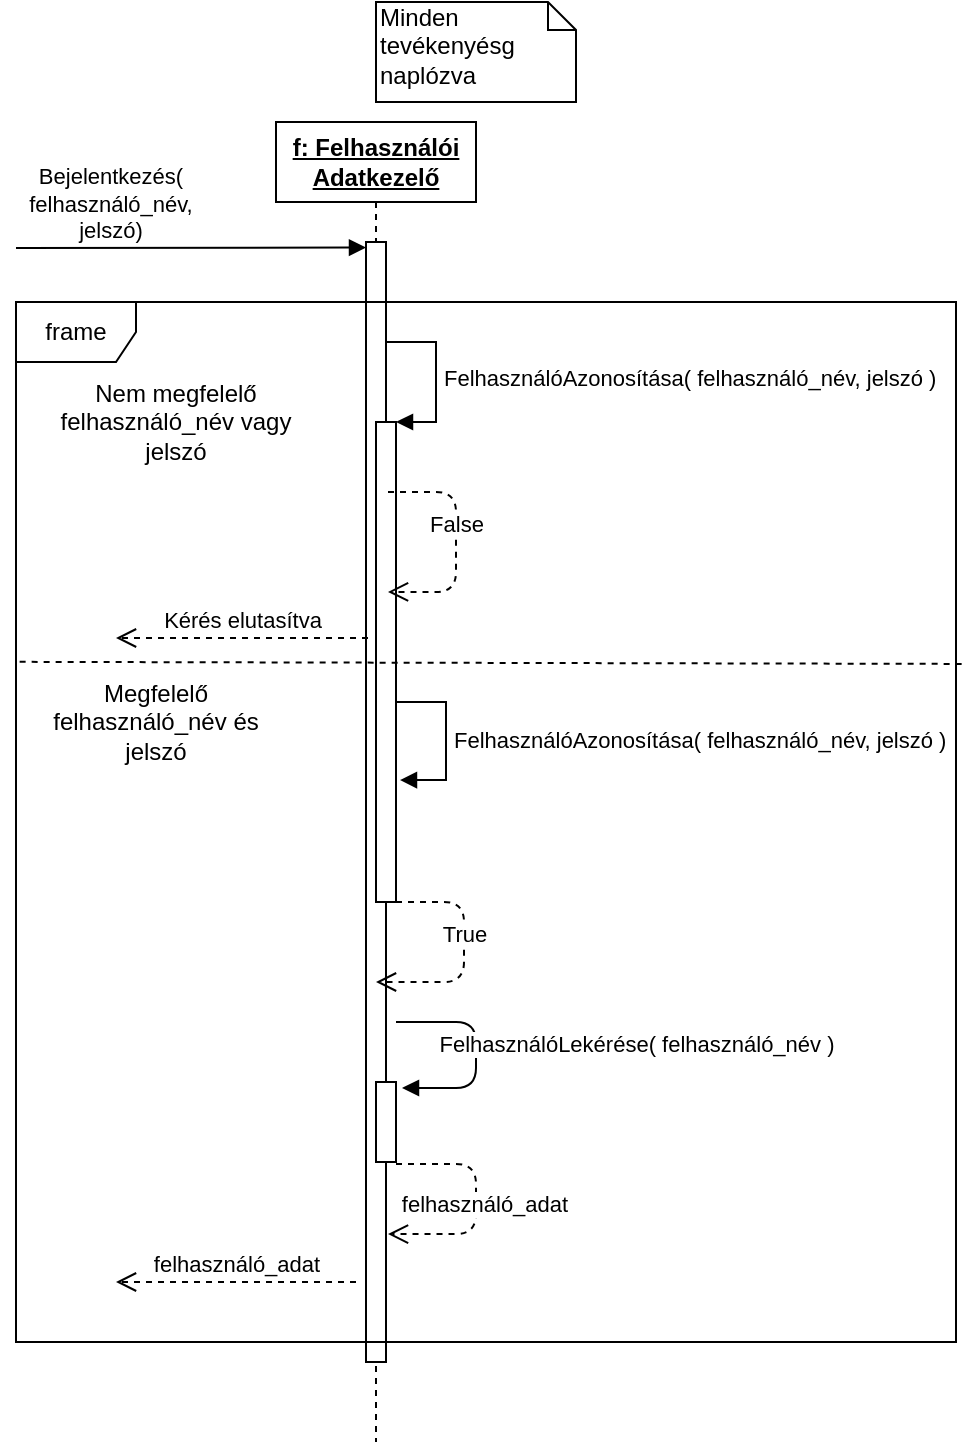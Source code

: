 <mxfile version="13.8.0" type="google"><diagram id="aZ4ASEEj4oPcHKY8g7m_" name="Page-1"><mxGraphModel dx="1422" dy="777" grid="1" gridSize="10" guides="1" tooltips="1" connect="1" arrows="1" fold="1" page="1" pageScale="1" pageWidth="827" pageHeight="1169" math="0" shadow="0"><root><mxCell id="0"/><mxCell id="1" parent="0"/><mxCell id="wyZaheLTL8pxxrvmlAxY-3" value="&lt;b&gt;&lt;u&gt;f: Felhasználói Adatkezelő&lt;/u&gt;&lt;/b&gt;" style="shape=umlLifeline;perimeter=lifelinePerimeter;whiteSpace=wrap;html=1;container=1;collapsible=0;recursiveResize=0;outlineConnect=0;" parent="1" vertex="1"><mxGeometry x="250" y="160" width="100" height="660" as="geometry"/></mxCell><mxCell id="wyZaheLTL8pxxrvmlAxY-4" value="" style="html=1;points=[];perimeter=orthogonalPerimeter;" parent="wyZaheLTL8pxxrvmlAxY-3" vertex="1"><mxGeometry x="45" y="60" width="10" height="560" as="geometry"/></mxCell><mxCell id="C5qgoS2UwsXb4MIN9jB9-20" value="felhasználó_adat" style="html=1;verticalAlign=bottom;endArrow=open;dashed=1;endSize=8;exitX=1;exitY=1.025;exitDx=0;exitDy=0;exitPerimeter=0;entryX=1.1;entryY=0.491;entryDx=0;entryDy=0;entryPerimeter=0;" parent="wyZaheLTL8pxxrvmlAxY-3" edge="1"><mxGeometry x="0.36" y="-12" relative="1" as="geometry"><mxPoint x="60" y="521" as="sourcePoint"/><mxPoint x="56" y="556.04" as="targetPoint"/><Array as="points"><mxPoint x="100" y="521"/><mxPoint x="100" y="556"/></Array><mxPoint x="10" y="6" as="offset"/></mxGeometry></mxCell><mxCell id="C5qgoS2UwsXb4MIN9jB9-18" value="" style="html=1;points=[];perimeter=orthogonalPerimeter;" parent="wyZaheLTL8pxxrvmlAxY-3" vertex="1"><mxGeometry x="50" y="480" width="10" height="40" as="geometry"/></mxCell><mxCell id="D-wsvKuadzZ-0ihODRPc-5" value="&lt;span style=&quot;text-align: center&quot;&gt;FelhasználóAzonosítása( felhasználó_név, jelszó )&lt;/span&gt;" style="edgeStyle=orthogonalEdgeStyle;html=1;align=left;spacingLeft=2;endArrow=block;rounded=0;entryX=1.2;entryY=0.746;entryDx=0;entryDy=0;entryPerimeter=0;" parent="wyZaheLTL8pxxrvmlAxY-3" target="tLW2jDIVnQU0IrygciGA-1" edge="1"><mxGeometry relative="1" as="geometry"><mxPoint x="60" y="290" as="sourcePoint"/><Array as="points"><mxPoint x="85" y="290"/><mxPoint x="85" y="329"/></Array><mxPoint x="65" y="330" as="targetPoint"/></mxGeometry></mxCell><mxCell id="D-wsvKuadzZ-0ihODRPc-6" value="True" style="html=1;verticalAlign=bottom;endArrow=open;dashed=1;endSize=8;" parent="wyZaheLTL8pxxrvmlAxY-3" edge="1"><mxGeometry relative="1" as="geometry"><mxPoint x="60" y="390" as="sourcePoint"/><mxPoint x="50" y="430" as="targetPoint"/><Array as="points"><mxPoint x="94" y="390"/><mxPoint x="94" y="430"/></Array></mxGeometry></mxCell><mxCell id="D-wsvKuadzZ-0ihODRPc-8" value="Megfelelő felhasználó_név és jelszó" style="text;html=1;strokeColor=none;fillColor=none;align=center;verticalAlign=middle;whiteSpace=wrap;rounded=0;" parent="wyZaheLTL8pxxrvmlAxY-3" vertex="1"><mxGeometry x="-120" y="290" width="120" height="20" as="geometry"/></mxCell><mxCell id="wyZaheLTL8pxxrvmlAxY-5" value="Bejelentkezés(&lt;br&gt;felhasználó_név,&lt;br&gt;jelszó)" style="html=1;verticalAlign=bottom;endArrow=block;entryX=0;entryY=0.005;entryDx=0;entryDy=0;entryPerimeter=0;" parent="1" target="wyZaheLTL8pxxrvmlAxY-4" edge="1"><mxGeometry x="-0.46" width="80" relative="1" as="geometry"><mxPoint x="120" y="223" as="sourcePoint"/><mxPoint x="279.5" y="230" as="targetPoint"/><mxPoint as="offset"/></mxGeometry></mxCell><mxCell id="C5qgoS2UwsXb4MIN9jB9-1" value="Minden tevékenyésg naplózva" style="shape=note;whiteSpace=wrap;html=1;size=14;verticalAlign=top;align=left;spacingTop=-6;" parent="1" vertex="1"><mxGeometry x="300" y="100" width="100" height="50" as="geometry"/></mxCell><mxCell id="C5qgoS2UwsXb4MIN9jB9-21" value="felhasználó_adat" style="html=1;verticalAlign=bottom;endArrow=open;dashed=1;endSize=8;" parent="1" edge="1"><mxGeometry relative="1" as="geometry"><mxPoint x="290" y="740" as="sourcePoint"/><mxPoint x="170" y="740" as="targetPoint"/></mxGeometry></mxCell><mxCell id="tLW2jDIVnQU0IrygciGA-1" value="" style="html=1;points=[];perimeter=orthogonalPerimeter;" parent="1" vertex="1"><mxGeometry x="300" y="310" width="10" height="240" as="geometry"/></mxCell><mxCell id="tLW2jDIVnQU0IrygciGA-2" value="&lt;span style=&quot;text-align: center&quot;&gt;FelhasználóAzonosítása( felhasználó_név, jelszó )&lt;/span&gt;" style="edgeStyle=orthogonalEdgeStyle;html=1;align=left;spacingLeft=2;endArrow=block;rounded=0;entryX=1;entryY=0;" parent="1" target="tLW2jDIVnQU0IrygciGA-1" edge="1"><mxGeometry relative="1" as="geometry"><mxPoint x="305" y="270" as="sourcePoint"/><Array as="points"><mxPoint x="330" y="270"/></Array></mxGeometry></mxCell><mxCell id="tLW2jDIVnQU0IrygciGA-3" value="False" style="html=1;verticalAlign=bottom;endArrow=open;dashed=1;endSize=8;entryX=1.1;entryY=0.241;entryDx=0;entryDy=0;entryPerimeter=0;" parent="1" edge="1"><mxGeometry relative="1" as="geometry"><mxPoint x="306" y="345" as="sourcePoint"/><mxPoint x="306" y="394.96" as="targetPoint"/><Array as="points"><mxPoint x="340" y="345"/><mxPoint x="340" y="395"/></Array></mxGeometry></mxCell><mxCell id="D-wsvKuadzZ-0ihODRPc-1" value="FelhasználóLekérése( felhasználó_név )" style="html=1;verticalAlign=bottom;endArrow=block;" parent="1" edge="1"><mxGeometry x="0.327" y="-81" width="80" relative="1" as="geometry"><mxPoint x="310" y="610" as="sourcePoint"/><mxPoint x="313" y="643" as="targetPoint"/><Array as="points"><mxPoint x="350" y="610"/><mxPoint x="350" y="643"/></Array><mxPoint x="80" y="68" as="offset"/></mxGeometry></mxCell><mxCell id="D-wsvKuadzZ-0ihODRPc-4" value="Kérés elutasítva" style="html=1;verticalAlign=bottom;endArrow=open;dashed=1;endSize=8;exitX=-0.4;exitY=0.45;exitDx=0;exitDy=0;exitPerimeter=0;" parent="1" source="tLW2jDIVnQU0IrygciGA-1" edge="1"><mxGeometry relative="1" as="geometry"><mxPoint x="450" y="450" as="sourcePoint"/><mxPoint x="170" y="418" as="targetPoint"/></mxGeometry></mxCell><mxCell id="D-wsvKuadzZ-0ihODRPc-7" value="Nem megfelelő felhasználó_név vagy jelszó" style="text;html=1;strokeColor=none;fillColor=none;align=center;verticalAlign=middle;whiteSpace=wrap;rounded=0;" parent="1" vertex="1"><mxGeometry x="140" y="300" width="120" height="20" as="geometry"/></mxCell><mxCell id="D-wsvKuadzZ-0ihODRPc-2" value="frame" style="shape=umlFrame;whiteSpace=wrap;html=1;" parent="1" vertex="1"><mxGeometry x="120" y="250" width="470" height="520" as="geometry"/></mxCell><mxCell id="D-wsvKuadzZ-0ihODRPc-3" value="" style="endArrow=none;dashed=1;html=1;exitX=1.006;exitY=0.348;exitDx=0;exitDy=0;exitPerimeter=0;entryX=0;entryY=0.346;entryDx=0;entryDy=0;entryPerimeter=0;" parent="1" source="D-wsvKuadzZ-0ihODRPc-2" target="D-wsvKuadzZ-0ihODRPc-2" edge="1"><mxGeometry width="50" height="50" relative="1" as="geometry"><mxPoint x="390" y="480" as="sourcePoint"/><mxPoint x="440" y="430" as="targetPoint"/></mxGeometry></mxCell></root></mxGraphModel></diagram></mxfile>